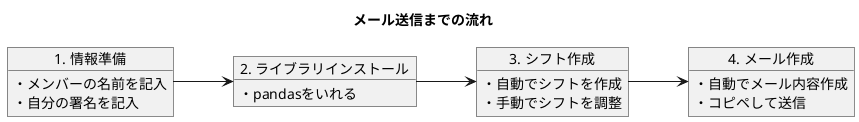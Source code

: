 @startuml tool_usage
left to right direction

title メール送信までの流れ

object "1. 情報準備" as P1
P1 : ・メンバーの名前を記入
P1 : ・自分の署名を記入

object "2. ライブラリインストール" as P2
P2 : ・pandasをいれる

object "3. シフト作成" as P3
P3 : ・自動でシフトを作成
P3 : ・手動でシフトを調整

object "4. メール作成" as P4
P4 : ・自動でメール内容作成
P4 : ・コピペして送信

P1 --> P2
P2 --> P3
P3 --> P4
@enduml